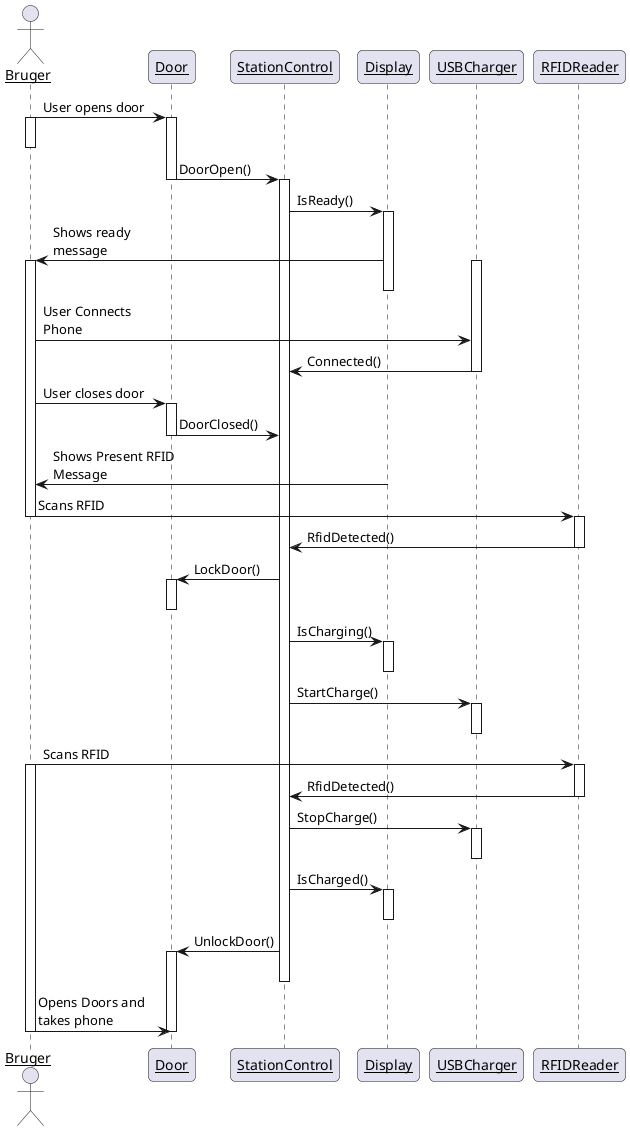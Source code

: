 @startuml
actor Bruger
skinparam sequenceArrowThickness 1
skinparam roundcorner 10
skinparam maxmessagesize 125
skinparam sequenceParticipant underline

Bruger -> Door: User opens door
Activate Bruger
deActivate Bruger
Activate Door
Door -> StationControl: DoorOpen()
deactivate Door
Activate StationControl
StationControl -> Display: IsReady()
Activate Display
Display -> Bruger: Shows ready message
Activate Bruger
deactivate Display
Activate USBCharger
Bruger -> USBCharger: User Connects Phone
USBCharger -> StationControl: Connected()
deactivate USBCharger
Bruger -> Door: User closes door
Activate Door
Door -> StationControl: DoorClosed()
deactivate Door
Display -> Bruger: Shows Present RFID Message
Bruger -> RFIDReader: Scans RFID
Deactivate Bruger
Activate RFIDReader
RFIDReader -> StationControl: RfidDetected()
deactivate RFIDReader
StationControl -> Door: LockDoor()
Activate Door
deactivate Door
StationControl -> Display: IsCharging()
Activate Display
deactivate Display
StationControl -> USBCharger: StartCharge()
Activate USBCharger
deactivate USBCharger
Bruger -> RFIDReader: Scans RFID
Activate Bruger
Activate RFIDReader
RFIDReader -> StationControl: RfidDetected()
deactivate RFIDReader
StationControl -> USBCharger: StopCharge()
Activate USBCharger
deactivate USBCharger
StationControl -> Display: IsCharged()
activate Display
deactivate Display
StationControl -> Door: UnlockDoor()
Activate Door
deactivate StationControl
Bruger -> Door: Opens Doors and takes phone
deactivate Door
deactivate Bruger

@enduml
